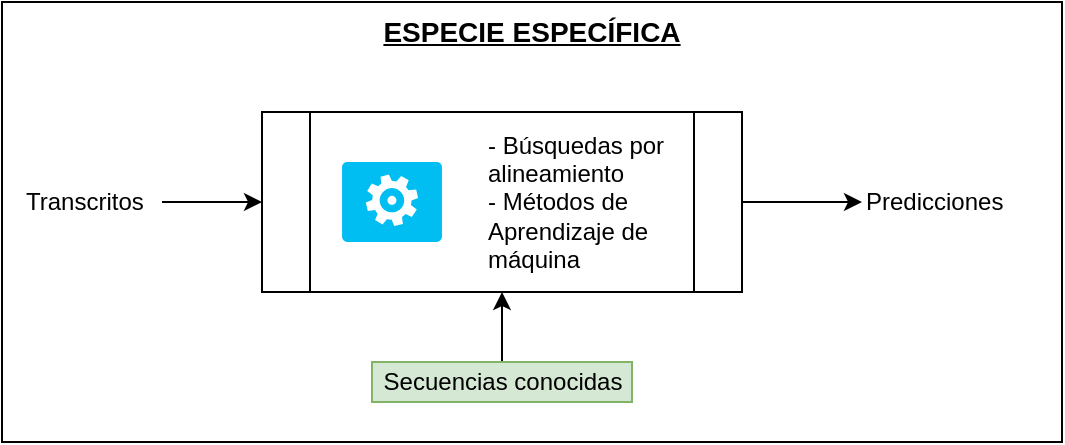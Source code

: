 <mxfile version="10.6.5" type="device"><diagram id="Ddt71BGPxtH8SJikPJyx" name="Page-1"><mxGraphModel dx="839" dy="531" grid="1" gridSize="10" guides="1" tooltips="1" connect="1" arrows="1" fold="1" page="1" pageScale="1" pageWidth="850" pageHeight="1100" math="0" shadow="0"><root><mxCell id="0"/><mxCell id="1" parent="0"/><mxCell id="-Hdl0Cnl6FMystDzAZlq-25" value="ESPECIE ESPECÍFICA" style="rounded=0;whiteSpace=wrap;html=1;align=center;labelPosition=center;verticalLabelPosition=middle;verticalAlign=top;fontStyle=5;fontSize=14;" vertex="1" parent="1"><mxGeometry x="30" y="40" width="530" height="220" as="geometry"/></mxCell><mxCell id="-Hdl0Cnl6FMystDzAZlq-21" style="edgeStyle=orthogonalEdgeStyle;rounded=0;orthogonalLoop=1;jettySize=auto;html=1;entryX=0.5;entryY=1;entryDx=0;entryDy=0;" edge="1" parent="1" source="-Hdl0Cnl6FMystDzAZlq-6" target="-Hdl0Cnl6FMystDzAZlq-17"><mxGeometry relative="1" as="geometry"/></mxCell><mxCell id="-Hdl0Cnl6FMystDzAZlq-6" value="Secuencias conocidas" style="text;html=1;resizable=0;points=[];autosize=1;align=center;verticalAlign=top;spacingTop=-4;fillColor=#d5e8d4;strokeColor=#82b366;" vertex="1" parent="1"><mxGeometry x="215" y="220" width="130" height="20" as="geometry"/></mxCell><mxCell id="-Hdl0Cnl6FMystDzAZlq-20" style="edgeStyle=orthogonalEdgeStyle;rounded=0;orthogonalLoop=1;jettySize=auto;html=1;entryX=0;entryY=0.5;entryDx=0;entryDy=0;" edge="1" parent="1" source="-Hdl0Cnl6FMystDzAZlq-8" target="-Hdl0Cnl6FMystDzAZlq-17"><mxGeometry relative="1" as="geometry"/></mxCell><mxCell id="-Hdl0Cnl6FMystDzAZlq-8" value="Transcritos" style="text;html=1;resizable=0;points=[];autosize=1;align=left;verticalAlign=top;spacingTop=-4;" vertex="1" parent="1"><mxGeometry x="40" y="130" width="70" height="20" as="geometry"/></mxCell><mxCell id="-Hdl0Cnl6FMystDzAZlq-19" value="" style="group" vertex="1" connectable="0" parent="1"><mxGeometry x="160" y="95" width="240" height="90" as="geometry"/></mxCell><mxCell id="-Hdl0Cnl6FMystDzAZlq-17" value="&lt;span&gt;- Búsquedas por alineamiento&lt;/span&gt;&lt;br&gt;&lt;span&gt;- Métodos de Aprendizaje de máquina&lt;/span&gt;" style="shape=process;whiteSpace=wrap;html=1;backgroundOutline=1;align=left;spacingLeft=87;" vertex="1" parent="-Hdl0Cnl6FMystDzAZlq-19"><mxGeometry width="240" height="90" as="geometry"/></mxCell><mxCell id="-Hdl0Cnl6FMystDzAZlq-18" value="" style="verticalLabelPosition=bottom;html=1;verticalAlign=top;align=center;strokeColor=none;fillColor=#00BEF2;shape=mxgraph.azure.worker_role;" vertex="1" parent="-Hdl0Cnl6FMystDzAZlq-19"><mxGeometry x="40" y="25" width="50" height="40" as="geometry"/></mxCell><mxCell id="-Hdl0Cnl6FMystDzAZlq-22" value="Predicciones" style="text;html=1;resizable=0;points=[];autosize=1;align=left;verticalAlign=top;spacingTop=-4;" vertex="1" parent="1"><mxGeometry x="460" y="130" width="80" height="20" as="geometry"/></mxCell><mxCell id="-Hdl0Cnl6FMystDzAZlq-23" style="edgeStyle=orthogonalEdgeStyle;rounded=0;orthogonalLoop=1;jettySize=auto;html=1;" edge="1" parent="1" source="-Hdl0Cnl6FMystDzAZlq-17" target="-Hdl0Cnl6FMystDzAZlq-22"><mxGeometry relative="1" as="geometry"/></mxCell></root></mxGraphModel></diagram></mxfile>